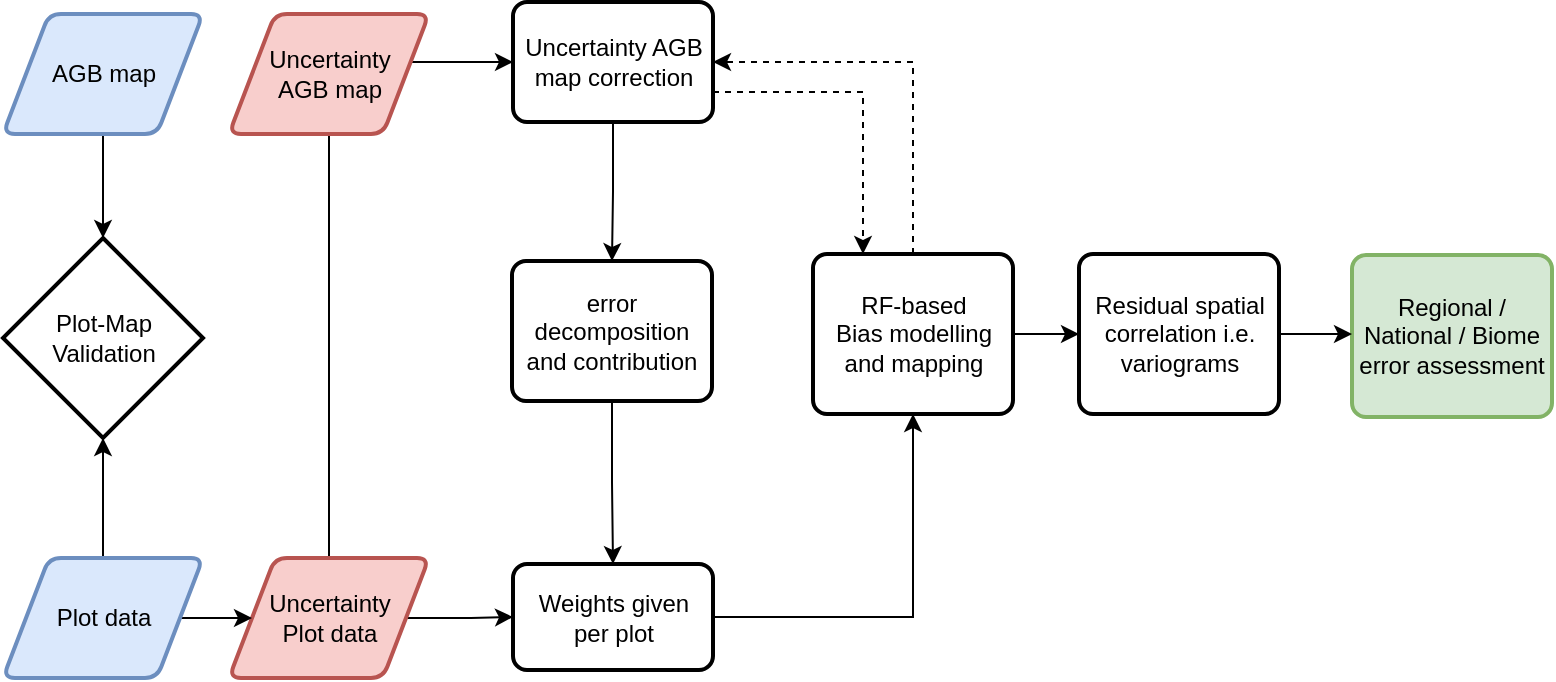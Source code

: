 <mxfile version="12.2.2" type="github" pages="1">
  <diagram id="p8VwJA1MWE8HJcfDLHrL" name="Page-1">
    <mxGraphModel dx="1673" dy="839" grid="1" gridSize="10" guides="1" tooltips="1" connect="1" arrows="1" fold="1" page="1" pageScale="1" pageWidth="850" pageHeight="1100" math="0" shadow="0">
      <root>
        <mxCell id="0"/>
        <mxCell id="1" parent="0"/>
        <mxCell id="tw_gB67iHPElR90Ke5bC-16" style="edgeStyle=orthogonalEdgeStyle;rounded=0;orthogonalLoop=1;jettySize=auto;html=1;exitX=0.5;exitY=0;exitDx=0;exitDy=0;entryX=0;entryY=0.5;entryDx=0;entryDy=0;" edge="1" parent="1" source="tw_gB67iHPElR90Ke5bC-18" target="tw_gB67iHPElR90Ke5bC-24">
          <mxGeometry relative="1" as="geometry"/>
        </mxCell>
        <mxCell id="tw_gB67iHPElR90Ke5bC-17" style="edgeStyle=orthogonalEdgeStyle;rounded=0;orthogonalLoop=1;jettySize=auto;html=1;exitX=1;exitY=0.5;exitDx=0;exitDy=0;entryX=0;entryY=0.5;entryDx=0;entryDy=0;" edge="1" parent="1" source="tw_gB67iHPElR90Ke5bC-18" target="tw_gB67iHPElR90Ke5bC-21">
          <mxGeometry relative="1" as="geometry"/>
        </mxCell>
        <mxCell id="tw_gB67iHPElR90Ke5bC-18" value="Uncertainty&lt;br&gt;Plot data" style="shape=parallelogram;html=1;strokeWidth=2;perimeter=parallelogramPerimeter;whiteSpace=wrap;rounded=1;arcSize=12;size=0.23;fillColor=#f8cecc;strokeColor=#b85450;" vertex="1" parent="1">
          <mxGeometry x="150.5" y="608" width="100" height="60" as="geometry"/>
        </mxCell>
        <mxCell id="tw_gB67iHPElR90Ke5bC-19" style="edgeStyle=orthogonalEdgeStyle;rounded=0;orthogonalLoop=1;jettySize=auto;html=1;exitX=1;exitY=0.5;exitDx=0;exitDy=0;entryX=0.5;entryY=1;entryDx=0;entryDy=0;" edge="1" parent="1" source="tw_gB67iHPElR90Ke5bC-21" target="tw_gB67iHPElR90Ke5bC-28">
          <mxGeometry relative="1" as="geometry"/>
        </mxCell>
        <mxCell id="tw_gB67iHPElR90Ke5bC-21" value="Weights given &lt;br&gt;per plot" style="rounded=1;whiteSpace=wrap;html=1;absoluteArcSize=1;arcSize=14;strokeWidth=2;" vertex="1" parent="1">
          <mxGeometry x="292.5" y="611" width="100" height="53" as="geometry"/>
        </mxCell>
        <mxCell id="tw_gB67iHPElR90Ke5bC-22" style="edgeStyle=orthogonalEdgeStyle;rounded=0;orthogonalLoop=1;jettySize=auto;html=1;exitX=0.5;exitY=1;exitDx=0;exitDy=0;entryX=0.5;entryY=0;entryDx=0;entryDy=0;" edge="1" parent="1" source="tw_gB67iHPElR90Ke5bC-24" target="tw_gB67iHPElR90Ke5bC-26">
          <mxGeometry relative="1" as="geometry"/>
        </mxCell>
        <mxCell id="tw_gB67iHPElR90Ke5bC-62" style="edgeStyle=orthogonalEdgeStyle;rounded=0;orthogonalLoop=1;jettySize=auto;html=1;exitX=1;exitY=0.75;exitDx=0;exitDy=0;entryX=0.25;entryY=0;entryDx=0;entryDy=0;dashed=1;" edge="1" parent="1" source="tw_gB67iHPElR90Ke5bC-24" target="tw_gB67iHPElR90Ke5bC-28">
          <mxGeometry relative="1" as="geometry"/>
        </mxCell>
        <mxCell id="tw_gB67iHPElR90Ke5bC-24" value="Uncertainty AGB map correction" style="rounded=1;whiteSpace=wrap;html=1;absoluteArcSize=1;arcSize=14;strokeWidth=2;" vertex="1" parent="1">
          <mxGeometry x="292.5" y="330" width="100" height="60" as="geometry"/>
        </mxCell>
        <mxCell id="tw_gB67iHPElR90Ke5bC-25" style="edgeStyle=orthogonalEdgeStyle;rounded=0;orthogonalLoop=1;jettySize=auto;html=1;exitX=0.5;exitY=1;exitDx=0;exitDy=0;entryX=0.5;entryY=0;entryDx=0;entryDy=0;" edge="1" parent="1" source="tw_gB67iHPElR90Ke5bC-26" target="tw_gB67iHPElR90Ke5bC-21">
          <mxGeometry relative="1" as="geometry"/>
        </mxCell>
        <mxCell id="tw_gB67iHPElR90Ke5bC-26" value="error decomposition and contribution" style="rounded=1;whiteSpace=wrap;html=1;absoluteArcSize=1;arcSize=14;strokeWidth=2;" vertex="1" parent="1">
          <mxGeometry x="292" y="459.5" width="100" height="70" as="geometry"/>
        </mxCell>
        <mxCell id="tw_gB67iHPElR90Ke5bC-38" style="edgeStyle=orthogonalEdgeStyle;rounded=0;orthogonalLoop=1;jettySize=auto;html=1;exitX=0.5;exitY=0;exitDx=0;exitDy=0;entryX=1;entryY=0.5;entryDx=0;entryDy=0;dashed=1;" edge="1" parent="1" source="tw_gB67iHPElR90Ke5bC-28" target="tw_gB67iHPElR90Ke5bC-24">
          <mxGeometry relative="1" as="geometry"/>
        </mxCell>
        <mxCell id="tw_gB67iHPElR90Ke5bC-56" style="edgeStyle=orthogonalEdgeStyle;rounded=0;orthogonalLoop=1;jettySize=auto;html=1;exitX=1;exitY=0.5;exitDx=0;exitDy=0;entryX=0;entryY=0.5;entryDx=0;entryDy=0;" edge="1" parent="1" source="tw_gB67iHPElR90Ke5bC-28" target="tw_gB67iHPElR90Ke5bC-55">
          <mxGeometry relative="1" as="geometry"/>
        </mxCell>
        <mxCell id="tw_gB67iHPElR90Ke5bC-28" value="RF-based &lt;br&gt;Bias modelling and mapping" style="rounded=1;whiteSpace=wrap;html=1;absoluteArcSize=1;arcSize=14;strokeWidth=2;" vertex="1" parent="1">
          <mxGeometry x="442.5" y="456" width="100" height="80" as="geometry"/>
        </mxCell>
        <mxCell id="tw_gB67iHPElR90Ke5bC-29" value="Uncertainty&lt;br&gt;AGB map" style="shape=parallelogram;html=1;strokeWidth=2;perimeter=parallelogramPerimeter;whiteSpace=wrap;rounded=1;arcSize=12;size=0.23;fillColor=#f8cecc;strokeColor=#b85450;" vertex="1" parent="1">
          <mxGeometry x="150.5" y="336" width="100" height="60" as="geometry"/>
        </mxCell>
        <mxCell id="tw_gB67iHPElR90Ke5bC-37" value="Regional / National / Biome error assessment" style="rounded=1;whiteSpace=wrap;html=1;absoluteArcSize=1;arcSize=14;strokeWidth=2;fillColor=#d5e8d4;strokeColor=#82b366;" vertex="1" parent="1">
          <mxGeometry x="712" y="456.5" width="100" height="81" as="geometry"/>
        </mxCell>
        <mxCell id="tw_gB67iHPElR90Ke5bC-47" style="edgeStyle=orthogonalEdgeStyle;rounded=0;orthogonalLoop=1;jettySize=auto;html=1;exitX=0.5;exitY=1;exitDx=0;exitDy=0;entryX=0.5;entryY=0;entryDx=0;entryDy=0;entryPerimeter=0;" edge="1" parent="1" source="tw_gB67iHPElR90Ke5bC-48" target="tw_gB67iHPElR90Ke5bC-51">
          <mxGeometry relative="1" as="geometry"/>
        </mxCell>
        <mxCell id="tw_gB67iHPElR90Ke5bC-48" value="AGB map" style="shape=parallelogram;html=1;strokeWidth=2;perimeter=parallelogramPerimeter;whiteSpace=wrap;rounded=1;arcSize=12;size=0.23;fillColor=#dae8fc;strokeColor=#6c8ebf;" vertex="1" parent="1">
          <mxGeometry x="37.5" y="336" width="100" height="60" as="geometry"/>
        </mxCell>
        <mxCell id="tw_gB67iHPElR90Ke5bC-49" style="edgeStyle=orthogonalEdgeStyle;rounded=0;orthogonalLoop=1;jettySize=auto;html=1;exitX=0.5;exitY=0;exitDx=0;exitDy=0;entryX=0.5;entryY=1;entryDx=0;entryDy=0;entryPerimeter=0;" edge="1" parent="1" source="tw_gB67iHPElR90Ke5bC-50" target="tw_gB67iHPElR90Ke5bC-51">
          <mxGeometry relative="1" as="geometry"/>
        </mxCell>
        <mxCell id="tw_gB67iHPElR90Ke5bC-52" style="edgeStyle=orthogonalEdgeStyle;rounded=0;orthogonalLoop=1;jettySize=auto;html=1;exitX=1;exitY=0.5;exitDx=0;exitDy=0;entryX=0;entryY=0.5;entryDx=0;entryDy=0;" edge="1" parent="1" source="tw_gB67iHPElR90Ke5bC-50" target="tw_gB67iHPElR90Ke5bC-18">
          <mxGeometry relative="1" as="geometry"/>
        </mxCell>
        <mxCell id="tw_gB67iHPElR90Ke5bC-50" value="Plot data" style="shape=parallelogram;html=1;strokeWidth=2;perimeter=parallelogramPerimeter;whiteSpace=wrap;rounded=1;arcSize=12;size=0.23;fillColor=#dae8fc;strokeColor=#6c8ebf;" vertex="1" parent="1">
          <mxGeometry x="37.5" y="608" width="100" height="60" as="geometry"/>
        </mxCell>
        <mxCell id="tw_gB67iHPElR90Ke5bC-51" value="&lt;span style=&quot;white-space: normal&quot;&gt;Plot-Map&lt;br&gt;Validation&lt;/span&gt;" style="strokeWidth=2;html=1;shape=mxgraph.flowchart.decision;whiteSpace=wrap;" vertex="1" parent="1">
          <mxGeometry x="37.5" y="448" width="100" height="100" as="geometry"/>
        </mxCell>
        <mxCell id="tw_gB67iHPElR90Ke5bC-61" style="edgeStyle=orthogonalEdgeStyle;rounded=0;orthogonalLoop=1;jettySize=auto;html=1;exitX=1;exitY=0.5;exitDx=0;exitDy=0;entryX=0;entryY=0.49;entryDx=0;entryDy=0;entryPerimeter=0;" edge="1" parent="1" source="tw_gB67iHPElR90Ke5bC-55" target="tw_gB67iHPElR90Ke5bC-37">
          <mxGeometry relative="1" as="geometry"/>
        </mxCell>
        <mxCell id="tw_gB67iHPElR90Ke5bC-55" value="Residual spatial correlation i.e. variograms" style="rounded=1;whiteSpace=wrap;html=1;absoluteArcSize=1;arcSize=14;strokeWidth=2;" vertex="1" parent="1">
          <mxGeometry x="575.5" y="456" width="100" height="80" as="geometry"/>
        </mxCell>
      </root>
    </mxGraphModel>
  </diagram>
</mxfile>
